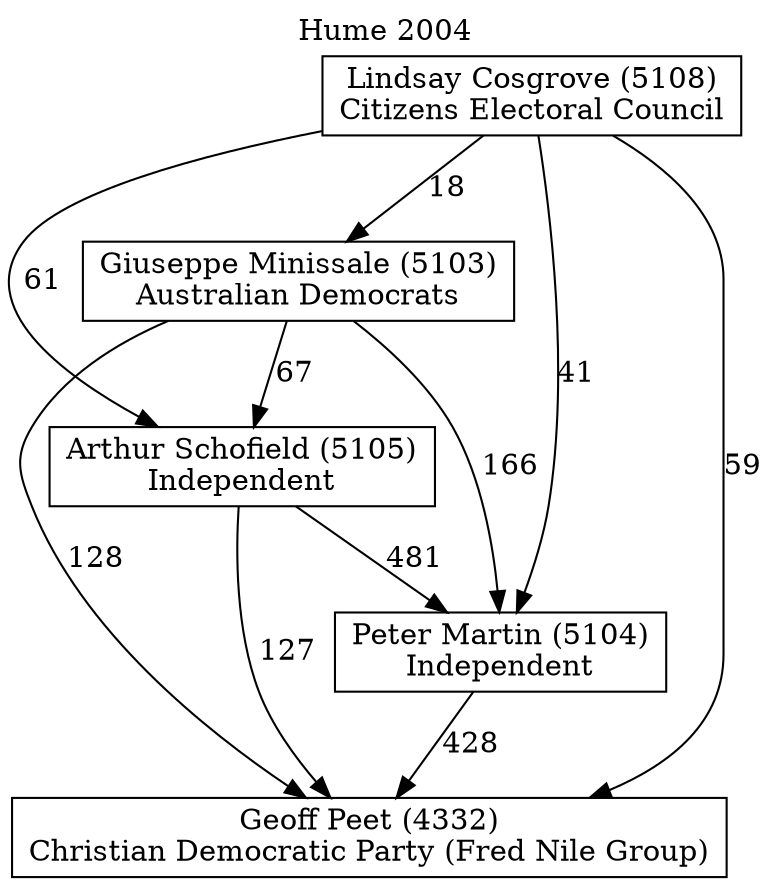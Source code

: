 // House preference flow
digraph "Geoff Peet (4332)_Hume_2004" {
	graph [label="Hume 2004" labelloc=t mclimit=10]
	node [shape=box]
	"Geoff Peet (4332)" [label="Geoff Peet (4332)
Christian Democratic Party (Fred Nile Group)"]
	"Peter Martin (5104)" [label="Peter Martin (5104)
Independent"]
	"Arthur Schofield (5105)" [label="Arthur Schofield (5105)
Independent"]
	"Giuseppe Minissale (5103)" [label="Giuseppe Minissale (5103)
Australian Democrats"]
	"Lindsay Cosgrove (5108)" [label="Lindsay Cosgrove (5108)
Citizens Electoral Council"]
	"Peter Martin (5104)" -> "Geoff Peet (4332)" [label=428]
	"Arthur Schofield (5105)" -> "Peter Martin (5104)" [label=481]
	"Giuseppe Minissale (5103)" -> "Arthur Schofield (5105)" [label=67]
	"Lindsay Cosgrove (5108)" -> "Giuseppe Minissale (5103)" [label=18]
	"Arthur Schofield (5105)" -> "Geoff Peet (4332)" [label=127]
	"Giuseppe Minissale (5103)" -> "Geoff Peet (4332)" [label=128]
	"Lindsay Cosgrove (5108)" -> "Geoff Peet (4332)" [label=59]
	"Lindsay Cosgrove (5108)" -> "Arthur Schofield (5105)" [label=61]
	"Giuseppe Minissale (5103)" -> "Peter Martin (5104)" [label=166]
	"Lindsay Cosgrove (5108)" -> "Peter Martin (5104)" [label=41]
}
